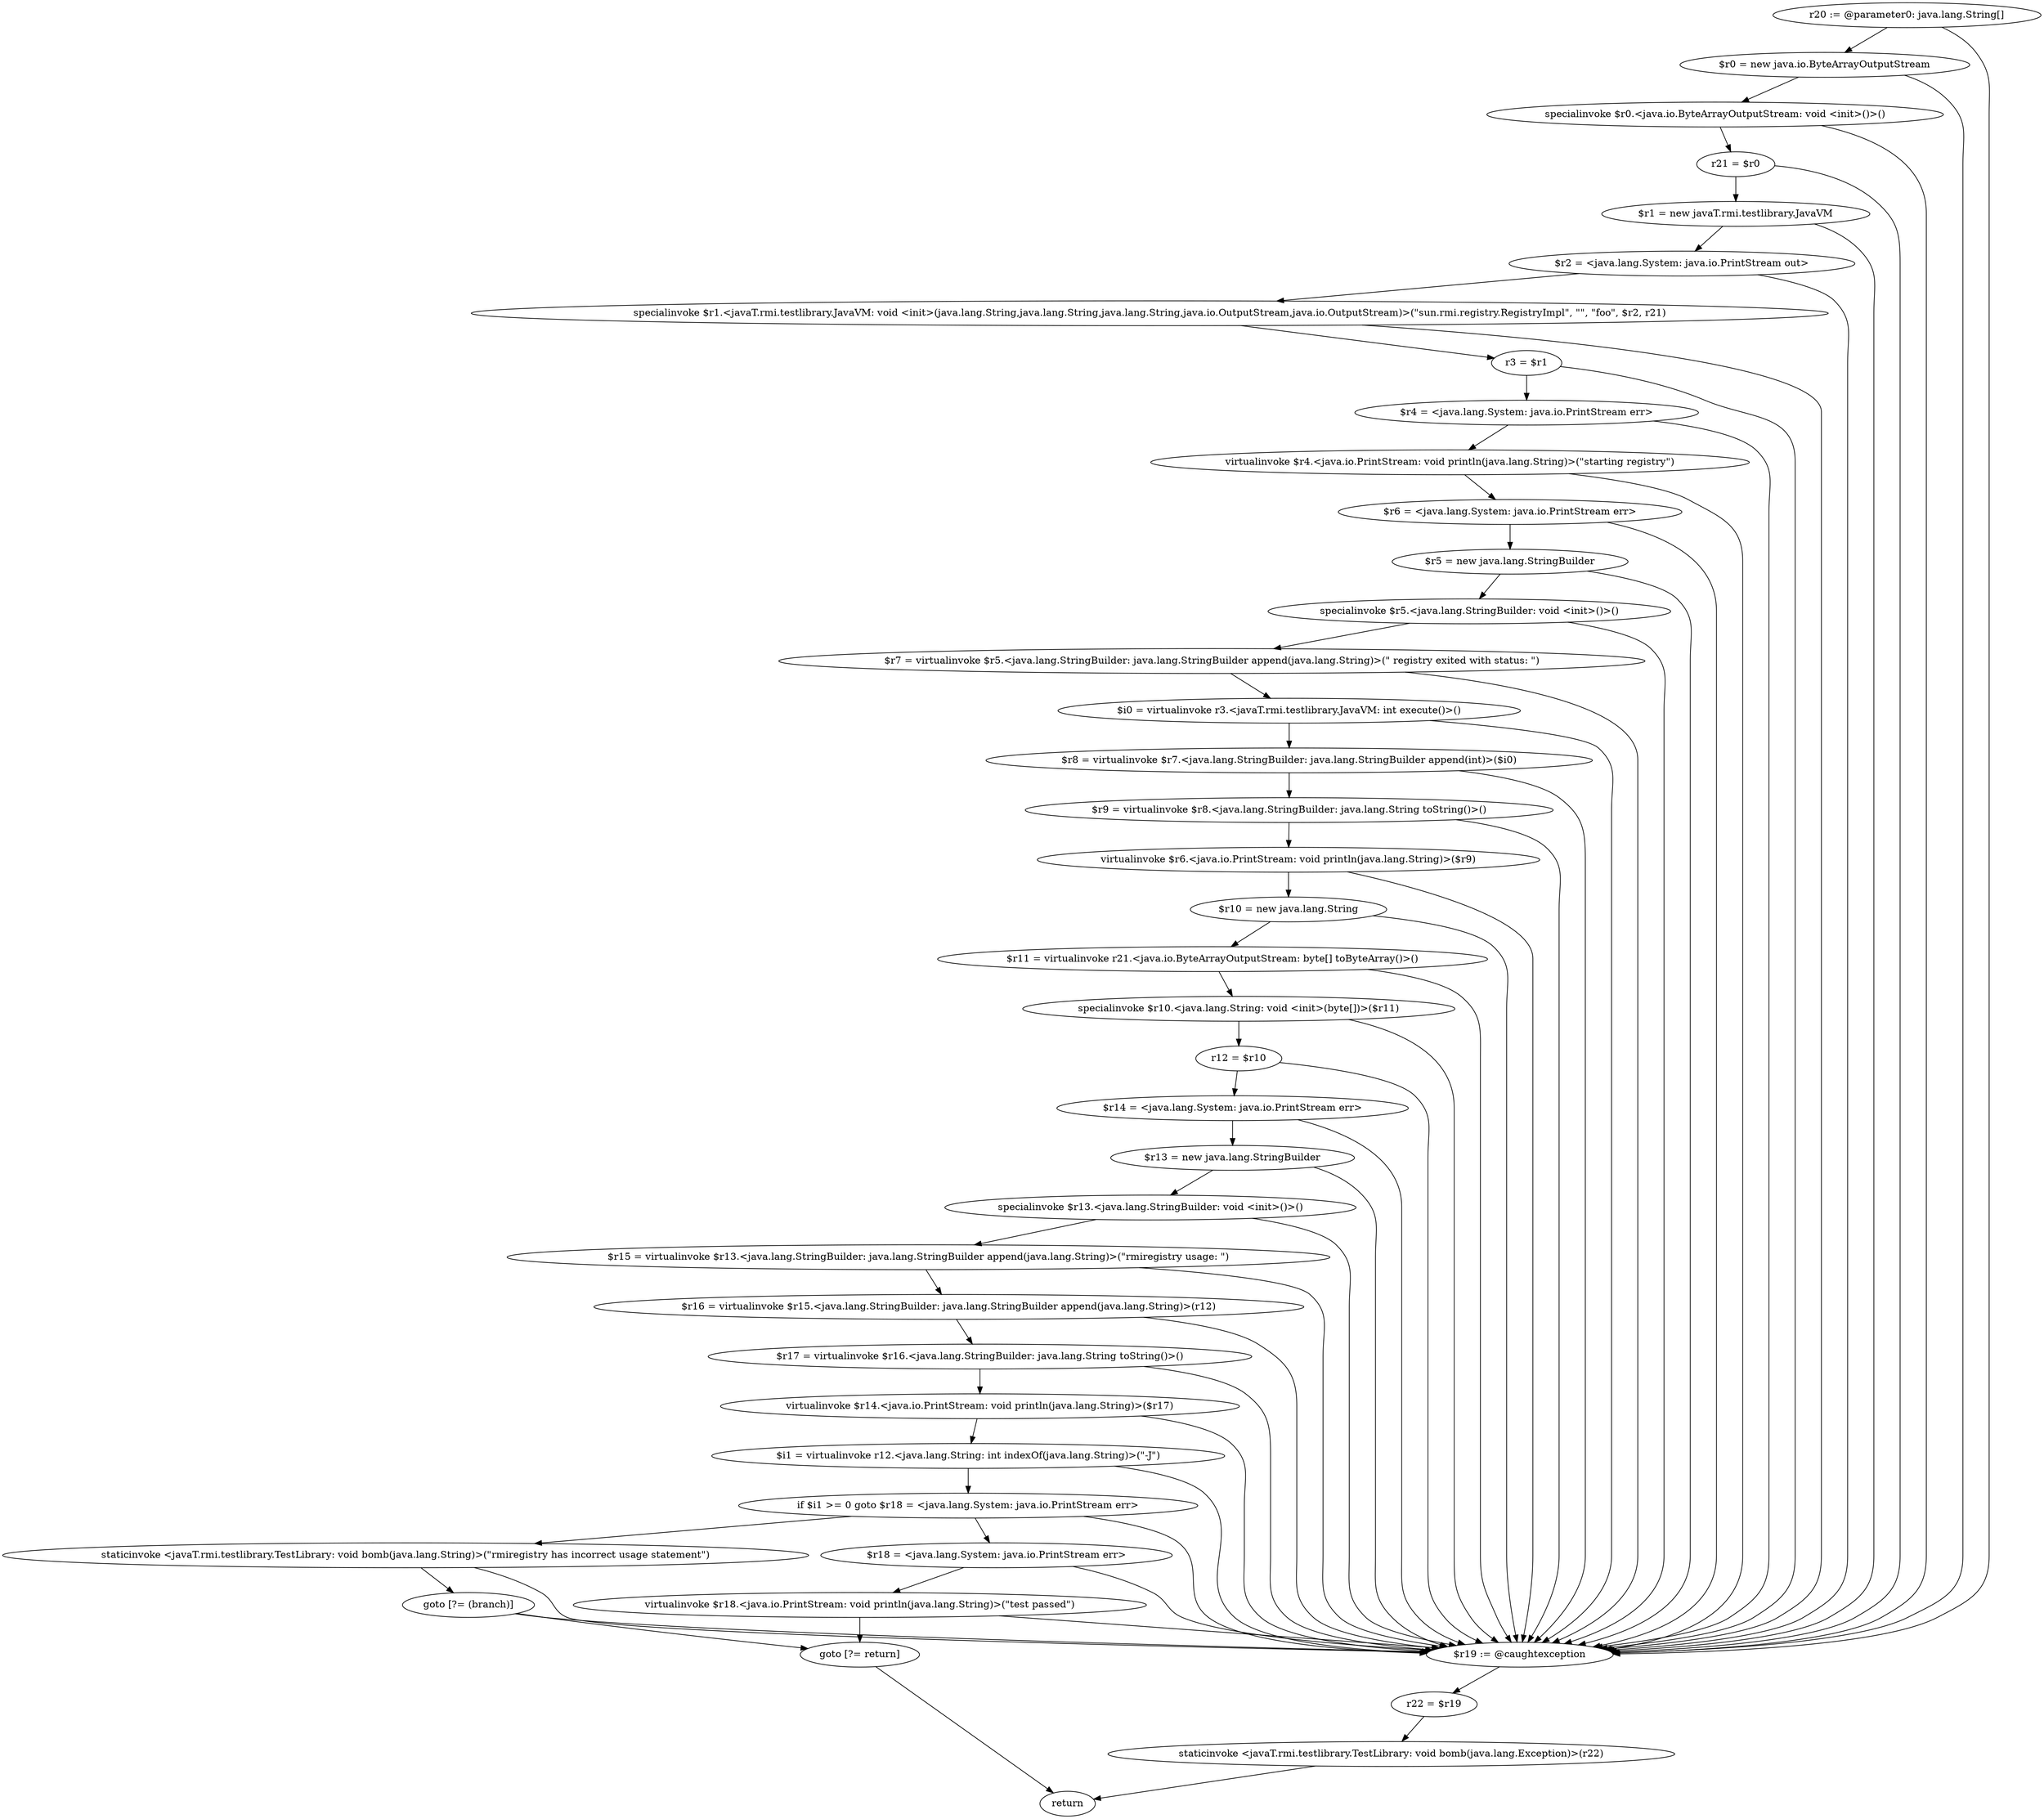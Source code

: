 digraph "unitGraph" {
    "r20 := @parameter0: java.lang.String[]"
    "$r0 = new java.io.ByteArrayOutputStream"
    "specialinvoke $r0.<java.io.ByteArrayOutputStream: void <init>()>()"
    "r21 = $r0"
    "$r1 = new javaT.rmi.testlibrary.JavaVM"
    "$r2 = <java.lang.System: java.io.PrintStream out>"
    "specialinvoke $r1.<javaT.rmi.testlibrary.JavaVM: void <init>(java.lang.String,java.lang.String,java.lang.String,java.io.OutputStream,java.io.OutputStream)>(\"sun.rmi.registry.RegistryImpl\", \"\", \"foo\", $r2, r21)"
    "r3 = $r1"
    "$r4 = <java.lang.System: java.io.PrintStream err>"
    "virtualinvoke $r4.<java.io.PrintStream: void println(java.lang.String)>(\"starting registry\")"
    "$r6 = <java.lang.System: java.io.PrintStream err>"
    "$r5 = new java.lang.StringBuilder"
    "specialinvoke $r5.<java.lang.StringBuilder: void <init>()>()"
    "$r7 = virtualinvoke $r5.<java.lang.StringBuilder: java.lang.StringBuilder append(java.lang.String)>(\" registry exited with status: \")"
    "$i0 = virtualinvoke r3.<javaT.rmi.testlibrary.JavaVM: int execute()>()"
    "$r8 = virtualinvoke $r7.<java.lang.StringBuilder: java.lang.StringBuilder append(int)>($i0)"
    "$r9 = virtualinvoke $r8.<java.lang.StringBuilder: java.lang.String toString()>()"
    "virtualinvoke $r6.<java.io.PrintStream: void println(java.lang.String)>($r9)"
    "$r10 = new java.lang.String"
    "$r11 = virtualinvoke r21.<java.io.ByteArrayOutputStream: byte[] toByteArray()>()"
    "specialinvoke $r10.<java.lang.String: void <init>(byte[])>($r11)"
    "r12 = $r10"
    "$r14 = <java.lang.System: java.io.PrintStream err>"
    "$r13 = new java.lang.StringBuilder"
    "specialinvoke $r13.<java.lang.StringBuilder: void <init>()>()"
    "$r15 = virtualinvoke $r13.<java.lang.StringBuilder: java.lang.StringBuilder append(java.lang.String)>(\"rmiregistry usage: \")"
    "$r16 = virtualinvoke $r15.<java.lang.StringBuilder: java.lang.StringBuilder append(java.lang.String)>(r12)"
    "$r17 = virtualinvoke $r16.<java.lang.StringBuilder: java.lang.String toString()>()"
    "virtualinvoke $r14.<java.io.PrintStream: void println(java.lang.String)>($r17)"
    "$i1 = virtualinvoke r12.<java.lang.String: int indexOf(java.lang.String)>(\"-J\")"
    "if $i1 >= 0 goto $r18 = <java.lang.System: java.io.PrintStream err>"
    "staticinvoke <javaT.rmi.testlibrary.TestLibrary: void bomb(java.lang.String)>(\"rmiregistry has incorrect usage statement\")"
    "goto [?= (branch)]"
    "$r18 = <java.lang.System: java.io.PrintStream err>"
    "virtualinvoke $r18.<java.io.PrintStream: void println(java.lang.String)>(\"test passed\")"
    "goto [?= return]"
    "$r19 := @caughtexception"
    "r22 = $r19"
    "staticinvoke <javaT.rmi.testlibrary.TestLibrary: void bomb(java.lang.Exception)>(r22)"
    "return"
    "r20 := @parameter0: java.lang.String[]"->"$r0 = new java.io.ByteArrayOutputStream";
    "r20 := @parameter0: java.lang.String[]"->"$r19 := @caughtexception";
    "$r0 = new java.io.ByteArrayOutputStream"->"specialinvoke $r0.<java.io.ByteArrayOutputStream: void <init>()>()";
    "$r0 = new java.io.ByteArrayOutputStream"->"$r19 := @caughtexception";
    "specialinvoke $r0.<java.io.ByteArrayOutputStream: void <init>()>()"->"r21 = $r0";
    "specialinvoke $r0.<java.io.ByteArrayOutputStream: void <init>()>()"->"$r19 := @caughtexception";
    "r21 = $r0"->"$r1 = new javaT.rmi.testlibrary.JavaVM";
    "r21 = $r0"->"$r19 := @caughtexception";
    "$r1 = new javaT.rmi.testlibrary.JavaVM"->"$r2 = <java.lang.System: java.io.PrintStream out>";
    "$r1 = new javaT.rmi.testlibrary.JavaVM"->"$r19 := @caughtexception";
    "$r2 = <java.lang.System: java.io.PrintStream out>"->"specialinvoke $r1.<javaT.rmi.testlibrary.JavaVM: void <init>(java.lang.String,java.lang.String,java.lang.String,java.io.OutputStream,java.io.OutputStream)>(\"sun.rmi.registry.RegistryImpl\", \"\", \"foo\", $r2, r21)";
    "$r2 = <java.lang.System: java.io.PrintStream out>"->"$r19 := @caughtexception";
    "specialinvoke $r1.<javaT.rmi.testlibrary.JavaVM: void <init>(java.lang.String,java.lang.String,java.lang.String,java.io.OutputStream,java.io.OutputStream)>(\"sun.rmi.registry.RegistryImpl\", \"\", \"foo\", $r2, r21)"->"r3 = $r1";
    "specialinvoke $r1.<javaT.rmi.testlibrary.JavaVM: void <init>(java.lang.String,java.lang.String,java.lang.String,java.io.OutputStream,java.io.OutputStream)>(\"sun.rmi.registry.RegistryImpl\", \"\", \"foo\", $r2, r21)"->"$r19 := @caughtexception";
    "r3 = $r1"->"$r4 = <java.lang.System: java.io.PrintStream err>";
    "r3 = $r1"->"$r19 := @caughtexception";
    "$r4 = <java.lang.System: java.io.PrintStream err>"->"virtualinvoke $r4.<java.io.PrintStream: void println(java.lang.String)>(\"starting registry\")";
    "$r4 = <java.lang.System: java.io.PrintStream err>"->"$r19 := @caughtexception";
    "virtualinvoke $r4.<java.io.PrintStream: void println(java.lang.String)>(\"starting registry\")"->"$r6 = <java.lang.System: java.io.PrintStream err>";
    "virtualinvoke $r4.<java.io.PrintStream: void println(java.lang.String)>(\"starting registry\")"->"$r19 := @caughtexception";
    "$r6 = <java.lang.System: java.io.PrintStream err>"->"$r5 = new java.lang.StringBuilder";
    "$r6 = <java.lang.System: java.io.PrintStream err>"->"$r19 := @caughtexception";
    "$r5 = new java.lang.StringBuilder"->"specialinvoke $r5.<java.lang.StringBuilder: void <init>()>()";
    "$r5 = new java.lang.StringBuilder"->"$r19 := @caughtexception";
    "specialinvoke $r5.<java.lang.StringBuilder: void <init>()>()"->"$r7 = virtualinvoke $r5.<java.lang.StringBuilder: java.lang.StringBuilder append(java.lang.String)>(\" registry exited with status: \")";
    "specialinvoke $r5.<java.lang.StringBuilder: void <init>()>()"->"$r19 := @caughtexception";
    "$r7 = virtualinvoke $r5.<java.lang.StringBuilder: java.lang.StringBuilder append(java.lang.String)>(\" registry exited with status: \")"->"$i0 = virtualinvoke r3.<javaT.rmi.testlibrary.JavaVM: int execute()>()";
    "$r7 = virtualinvoke $r5.<java.lang.StringBuilder: java.lang.StringBuilder append(java.lang.String)>(\" registry exited with status: \")"->"$r19 := @caughtexception";
    "$i0 = virtualinvoke r3.<javaT.rmi.testlibrary.JavaVM: int execute()>()"->"$r8 = virtualinvoke $r7.<java.lang.StringBuilder: java.lang.StringBuilder append(int)>($i0)";
    "$i0 = virtualinvoke r3.<javaT.rmi.testlibrary.JavaVM: int execute()>()"->"$r19 := @caughtexception";
    "$r8 = virtualinvoke $r7.<java.lang.StringBuilder: java.lang.StringBuilder append(int)>($i0)"->"$r9 = virtualinvoke $r8.<java.lang.StringBuilder: java.lang.String toString()>()";
    "$r8 = virtualinvoke $r7.<java.lang.StringBuilder: java.lang.StringBuilder append(int)>($i0)"->"$r19 := @caughtexception";
    "$r9 = virtualinvoke $r8.<java.lang.StringBuilder: java.lang.String toString()>()"->"virtualinvoke $r6.<java.io.PrintStream: void println(java.lang.String)>($r9)";
    "$r9 = virtualinvoke $r8.<java.lang.StringBuilder: java.lang.String toString()>()"->"$r19 := @caughtexception";
    "virtualinvoke $r6.<java.io.PrintStream: void println(java.lang.String)>($r9)"->"$r10 = new java.lang.String";
    "virtualinvoke $r6.<java.io.PrintStream: void println(java.lang.String)>($r9)"->"$r19 := @caughtexception";
    "$r10 = new java.lang.String"->"$r11 = virtualinvoke r21.<java.io.ByteArrayOutputStream: byte[] toByteArray()>()";
    "$r10 = new java.lang.String"->"$r19 := @caughtexception";
    "$r11 = virtualinvoke r21.<java.io.ByteArrayOutputStream: byte[] toByteArray()>()"->"specialinvoke $r10.<java.lang.String: void <init>(byte[])>($r11)";
    "$r11 = virtualinvoke r21.<java.io.ByteArrayOutputStream: byte[] toByteArray()>()"->"$r19 := @caughtexception";
    "specialinvoke $r10.<java.lang.String: void <init>(byte[])>($r11)"->"r12 = $r10";
    "specialinvoke $r10.<java.lang.String: void <init>(byte[])>($r11)"->"$r19 := @caughtexception";
    "r12 = $r10"->"$r14 = <java.lang.System: java.io.PrintStream err>";
    "r12 = $r10"->"$r19 := @caughtexception";
    "$r14 = <java.lang.System: java.io.PrintStream err>"->"$r13 = new java.lang.StringBuilder";
    "$r14 = <java.lang.System: java.io.PrintStream err>"->"$r19 := @caughtexception";
    "$r13 = new java.lang.StringBuilder"->"specialinvoke $r13.<java.lang.StringBuilder: void <init>()>()";
    "$r13 = new java.lang.StringBuilder"->"$r19 := @caughtexception";
    "specialinvoke $r13.<java.lang.StringBuilder: void <init>()>()"->"$r15 = virtualinvoke $r13.<java.lang.StringBuilder: java.lang.StringBuilder append(java.lang.String)>(\"rmiregistry usage: \")";
    "specialinvoke $r13.<java.lang.StringBuilder: void <init>()>()"->"$r19 := @caughtexception";
    "$r15 = virtualinvoke $r13.<java.lang.StringBuilder: java.lang.StringBuilder append(java.lang.String)>(\"rmiregistry usage: \")"->"$r16 = virtualinvoke $r15.<java.lang.StringBuilder: java.lang.StringBuilder append(java.lang.String)>(r12)";
    "$r15 = virtualinvoke $r13.<java.lang.StringBuilder: java.lang.StringBuilder append(java.lang.String)>(\"rmiregistry usage: \")"->"$r19 := @caughtexception";
    "$r16 = virtualinvoke $r15.<java.lang.StringBuilder: java.lang.StringBuilder append(java.lang.String)>(r12)"->"$r17 = virtualinvoke $r16.<java.lang.StringBuilder: java.lang.String toString()>()";
    "$r16 = virtualinvoke $r15.<java.lang.StringBuilder: java.lang.StringBuilder append(java.lang.String)>(r12)"->"$r19 := @caughtexception";
    "$r17 = virtualinvoke $r16.<java.lang.StringBuilder: java.lang.String toString()>()"->"virtualinvoke $r14.<java.io.PrintStream: void println(java.lang.String)>($r17)";
    "$r17 = virtualinvoke $r16.<java.lang.StringBuilder: java.lang.String toString()>()"->"$r19 := @caughtexception";
    "virtualinvoke $r14.<java.io.PrintStream: void println(java.lang.String)>($r17)"->"$i1 = virtualinvoke r12.<java.lang.String: int indexOf(java.lang.String)>(\"-J\")";
    "virtualinvoke $r14.<java.io.PrintStream: void println(java.lang.String)>($r17)"->"$r19 := @caughtexception";
    "$i1 = virtualinvoke r12.<java.lang.String: int indexOf(java.lang.String)>(\"-J\")"->"if $i1 >= 0 goto $r18 = <java.lang.System: java.io.PrintStream err>";
    "$i1 = virtualinvoke r12.<java.lang.String: int indexOf(java.lang.String)>(\"-J\")"->"$r19 := @caughtexception";
    "if $i1 >= 0 goto $r18 = <java.lang.System: java.io.PrintStream err>"->"staticinvoke <javaT.rmi.testlibrary.TestLibrary: void bomb(java.lang.String)>(\"rmiregistry has incorrect usage statement\")";
    "if $i1 >= 0 goto $r18 = <java.lang.System: java.io.PrintStream err>"->"$r18 = <java.lang.System: java.io.PrintStream err>";
    "if $i1 >= 0 goto $r18 = <java.lang.System: java.io.PrintStream err>"->"$r19 := @caughtexception";
    "staticinvoke <javaT.rmi.testlibrary.TestLibrary: void bomb(java.lang.String)>(\"rmiregistry has incorrect usage statement\")"->"goto [?= (branch)]";
    "staticinvoke <javaT.rmi.testlibrary.TestLibrary: void bomb(java.lang.String)>(\"rmiregistry has incorrect usage statement\")"->"$r19 := @caughtexception";
    "goto [?= (branch)]"->"goto [?= return]";
    "goto [?= (branch)]"->"$r19 := @caughtexception";
    "$r18 = <java.lang.System: java.io.PrintStream err>"->"virtualinvoke $r18.<java.io.PrintStream: void println(java.lang.String)>(\"test passed\")";
    "$r18 = <java.lang.System: java.io.PrintStream err>"->"$r19 := @caughtexception";
    "virtualinvoke $r18.<java.io.PrintStream: void println(java.lang.String)>(\"test passed\")"->"goto [?= return]";
    "virtualinvoke $r18.<java.io.PrintStream: void println(java.lang.String)>(\"test passed\")"->"$r19 := @caughtexception";
    "goto [?= return]"->"return";
    "$r19 := @caughtexception"->"r22 = $r19";
    "r22 = $r19"->"staticinvoke <javaT.rmi.testlibrary.TestLibrary: void bomb(java.lang.Exception)>(r22)";
    "staticinvoke <javaT.rmi.testlibrary.TestLibrary: void bomb(java.lang.Exception)>(r22)"->"return";
}
